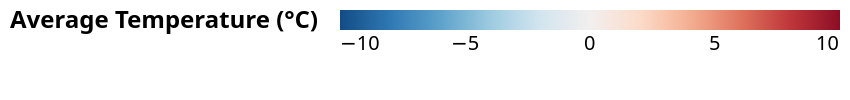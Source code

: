 {
  "$schema": "https://vega.github.io/schema/vega/v5.json",
  "description": "A calendar visualization of daily changes to the S&P 500 since 2000.",
  "padding": 5,
  "signals": [{"name": "scheme", "value": "redblue"}],
  "scales": [
    {
      "name": "color",
      "type": "linear",
      "clamp": true,
      "range": {"scheme": {"signal": "scheme"}},
      "domain": [-10, 0, 10],
      "reverse": true
    }
  ],
  "legends": [
    {
      "fill": "color",
      "title": "Average Temperature (°C)",
      "titleFontSize": 12,
      "titleOrient": "left",
      "titlePadding": 10,
      "orient": "top",
      "type": "gradient",
      "direction": "horizontal",
      "gradientLength": 250,
      "gradientThickness": 10
    }
  ]
}